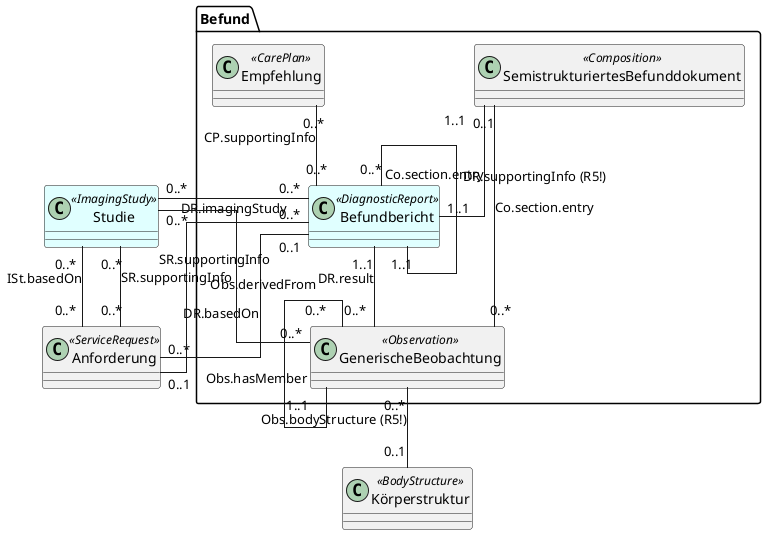 @startuml
skinparam Linetype ortho
skinparam Nodesep 150
skinparam Ranksep 80
skinparam legendBackgroundColor #white

class Studie <<ImagingStudy>> #LightCyan {}

class Anforderung <<ServiceRequest>> {}

class Körperstruktur <<BodyStructure>> {}

package "Befund" {
  class Befundbericht <<DiagnosticReport>> #LightCyan {}
  
  class Empfehlung <<CarePlan>> {}

  class GenerischeBeobachtung <<Observation>> {}

  class SemistrukturiertesBefunddokument <<Composition>>{}
}

Befundbericht "0..1" -- "0..*" Anforderung: DR.basedOn
Befundbericht "1..1" -- "0..*" GenerischeBeobachtung: DR.result
Befundbericht "0..*" -l- "0..*" Studie: DR.imagingStudy
Befundbericht "1..1" -u- "0..*" Befundbericht: DR.supportingInfo (R5!)

Empfehlung "0..*" -- "0..*" Befundbericht: CP.supportingInfo

GenerischeBeobachtung "0..*" -- "0..1" Körperstruktur: Obs.bodyStructure (R5!)
GenerischeBeobachtung "1..1" -u- "0..*" GenerischeBeobachtung: Obs.hasMember
GenerischeBeobachtung "0..*" -- "0..*" Studie: Obs.derivedFrom

Studie "0..*" -- "0..*" Anforderung: ISt.basedOn

Anforderung "0..*" -- "0..*" Studie: SR.supportingInfo
Anforderung "0..1" -- "0..*" Befundbericht: SR.supportingInfo

SemistrukturiertesBefunddokument "1..1" -- "1..1" Befundbericht: Co.section.entry
SemistrukturiertesBefunddokument "0..1" -- "0..*" GenerischeBeobachtung : Co.section.entry
@enduml
